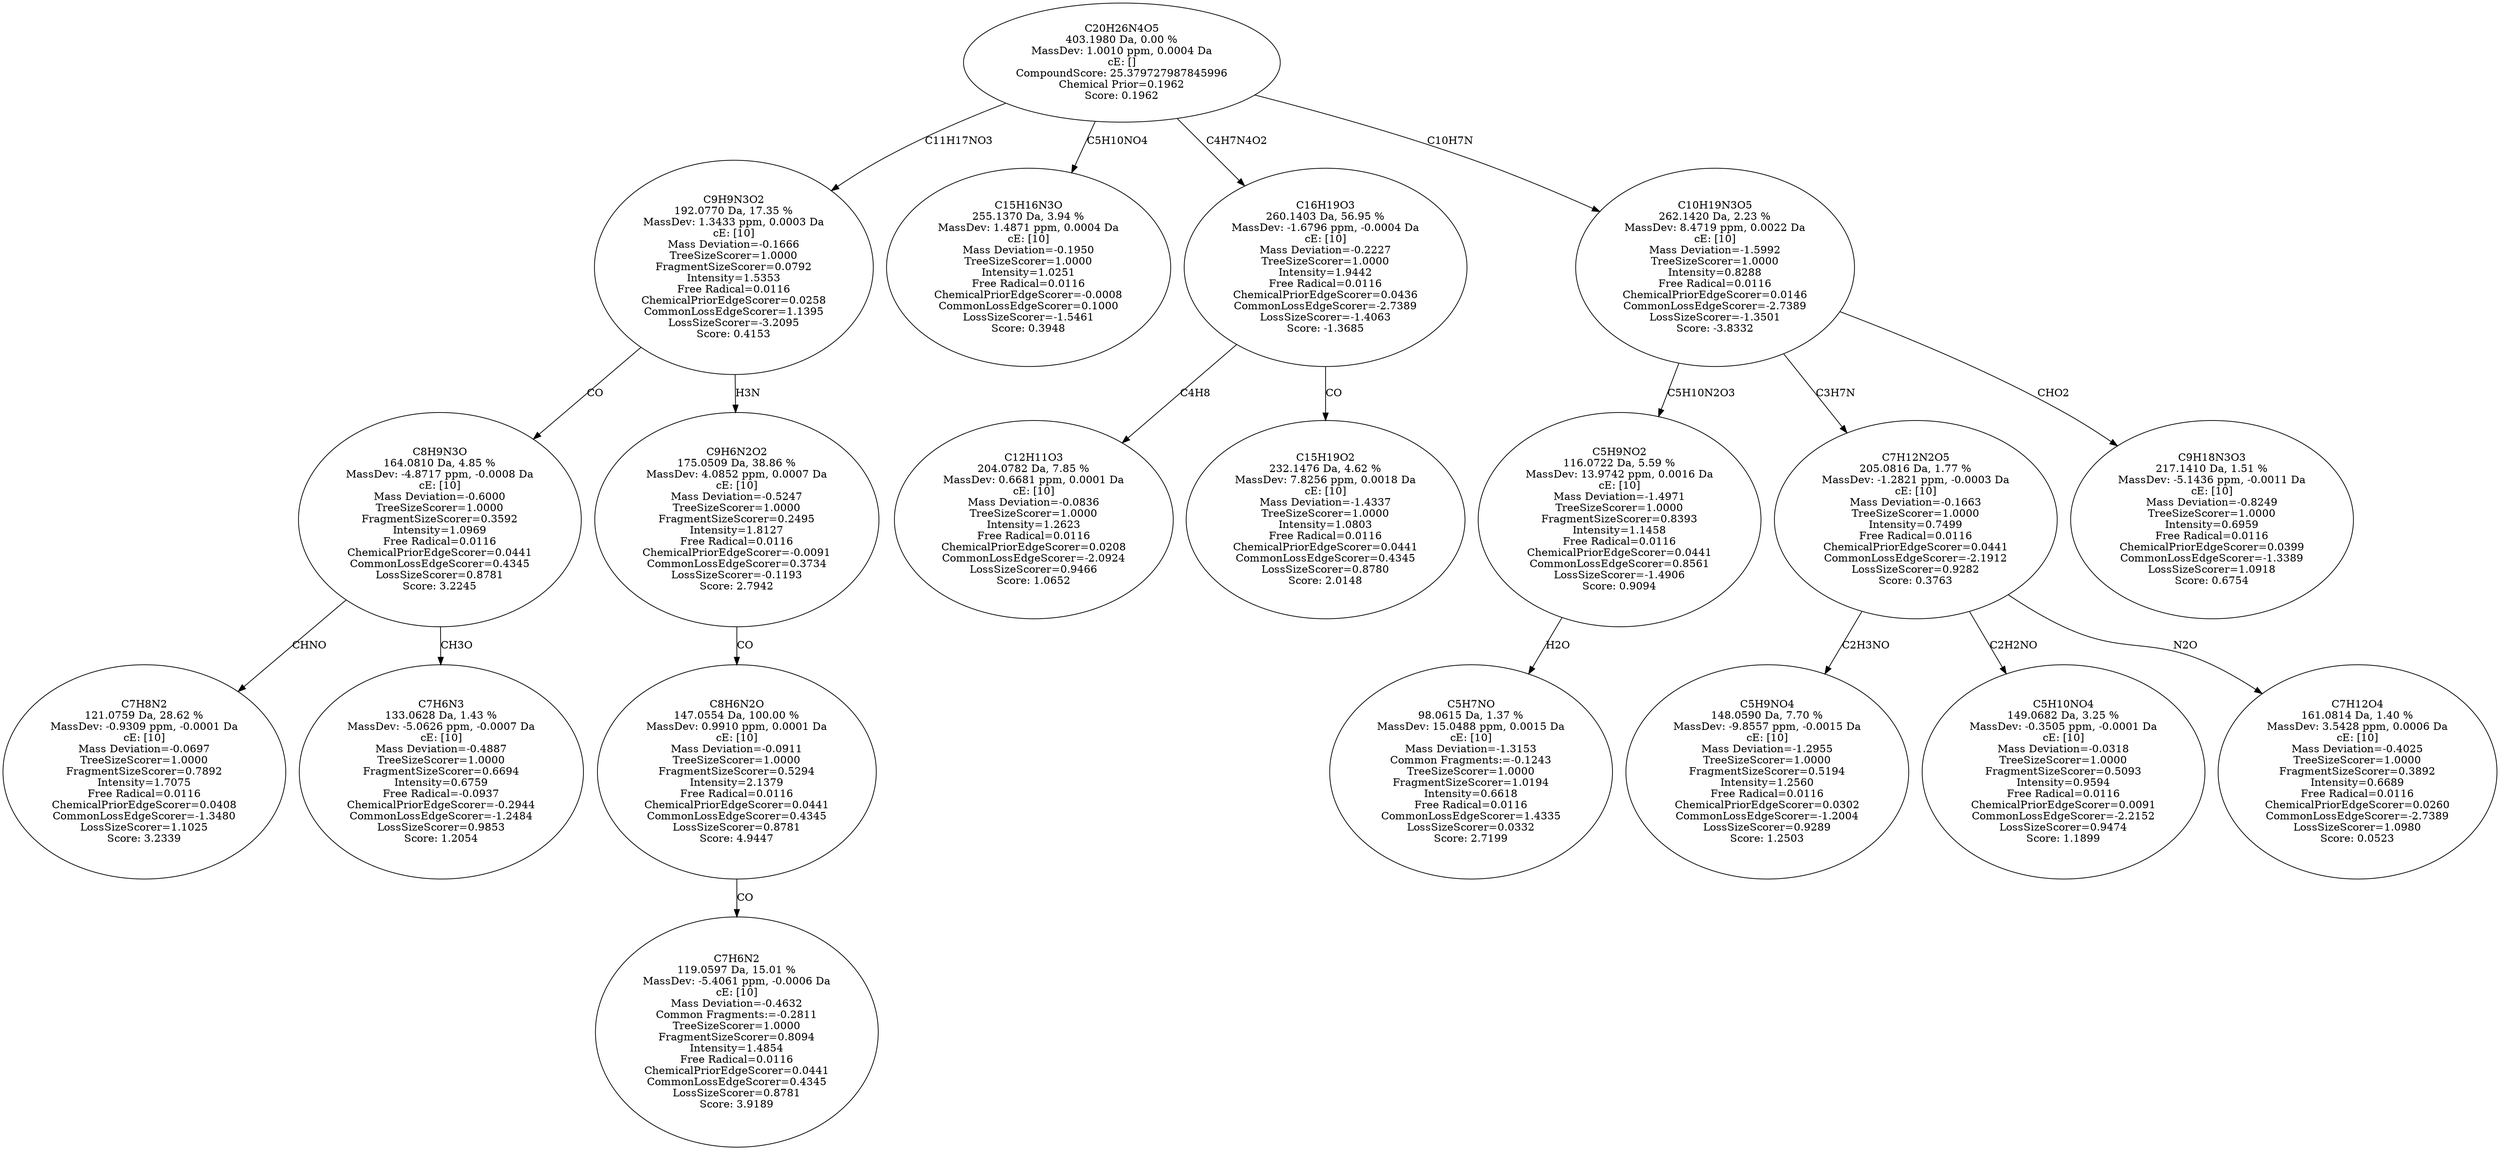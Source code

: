 strict digraph {
v1 [label="C7H8N2\n121.0759 Da, 28.62 %\nMassDev: -0.9309 ppm, -0.0001 Da\ncE: [10]\nMass Deviation=-0.0697\nTreeSizeScorer=1.0000\nFragmentSizeScorer=0.7892\nIntensity=1.7075\nFree Radical=0.0116\nChemicalPriorEdgeScorer=0.0408\nCommonLossEdgeScorer=-1.3480\nLossSizeScorer=1.1025\nScore: 3.2339"];
v2 [label="C7H6N3\n133.0628 Da, 1.43 %\nMassDev: -5.0626 ppm, -0.0007 Da\ncE: [10]\nMass Deviation=-0.4887\nTreeSizeScorer=1.0000\nFragmentSizeScorer=0.6694\nIntensity=0.6759\nFree Radical=-0.0937\nChemicalPriorEdgeScorer=-0.2944\nCommonLossEdgeScorer=-1.2484\nLossSizeScorer=0.9853\nScore: 1.2054"];
v3 [label="C8H9N3O\n164.0810 Da, 4.85 %\nMassDev: -4.8717 ppm, -0.0008 Da\ncE: [10]\nMass Deviation=-0.6000\nTreeSizeScorer=1.0000\nFragmentSizeScorer=0.3592\nIntensity=1.0969\nFree Radical=0.0116\nChemicalPriorEdgeScorer=0.0441\nCommonLossEdgeScorer=0.4345\nLossSizeScorer=0.8781\nScore: 3.2245"];
v4 [label="C7H6N2\n119.0597 Da, 15.01 %\nMassDev: -5.4061 ppm, -0.0006 Da\ncE: [10]\nMass Deviation=-0.4632\nCommon Fragments:=-0.2811\nTreeSizeScorer=1.0000\nFragmentSizeScorer=0.8094\nIntensity=1.4854\nFree Radical=0.0116\nChemicalPriorEdgeScorer=0.0441\nCommonLossEdgeScorer=0.4345\nLossSizeScorer=0.8781\nScore: 3.9189"];
v5 [label="C8H6N2O\n147.0554 Da, 100.00 %\nMassDev: 0.9910 ppm, 0.0001 Da\ncE: [10]\nMass Deviation=-0.0911\nTreeSizeScorer=1.0000\nFragmentSizeScorer=0.5294\nIntensity=2.1379\nFree Radical=0.0116\nChemicalPriorEdgeScorer=0.0441\nCommonLossEdgeScorer=0.4345\nLossSizeScorer=0.8781\nScore: 4.9447"];
v6 [label="C9H6N2O2\n175.0509 Da, 38.86 %\nMassDev: 4.0852 ppm, 0.0007 Da\ncE: [10]\nMass Deviation=-0.5247\nTreeSizeScorer=1.0000\nFragmentSizeScorer=0.2495\nIntensity=1.8127\nFree Radical=0.0116\nChemicalPriorEdgeScorer=-0.0091\nCommonLossEdgeScorer=0.3734\nLossSizeScorer=-0.1193\nScore: 2.7942"];
v7 [label="C9H9N3O2\n192.0770 Da, 17.35 %\nMassDev: 1.3433 ppm, 0.0003 Da\ncE: [10]\nMass Deviation=-0.1666\nTreeSizeScorer=1.0000\nFragmentSizeScorer=0.0792\nIntensity=1.5353\nFree Radical=0.0116\nChemicalPriorEdgeScorer=0.0258\nCommonLossEdgeScorer=1.1395\nLossSizeScorer=-3.2095\nScore: 0.4153"];
v8 [label="C15H16N3O\n255.1370 Da, 3.94 %\nMassDev: 1.4871 ppm, 0.0004 Da\ncE: [10]\nMass Deviation=-0.1950\nTreeSizeScorer=1.0000\nIntensity=1.0251\nFree Radical=0.0116\nChemicalPriorEdgeScorer=-0.0008\nCommonLossEdgeScorer=0.1000\nLossSizeScorer=-1.5461\nScore: 0.3948"];
v9 [label="C12H11O3\n204.0782 Da, 7.85 %\nMassDev: 0.6681 ppm, 0.0001 Da\ncE: [10]\nMass Deviation=-0.0836\nTreeSizeScorer=1.0000\nIntensity=1.2623\nFree Radical=0.0116\nChemicalPriorEdgeScorer=0.0208\nCommonLossEdgeScorer=-2.0924\nLossSizeScorer=0.9466\nScore: 1.0652"];
v10 [label="C15H19O2\n232.1476 Da, 4.62 %\nMassDev: 7.8256 ppm, 0.0018 Da\ncE: [10]\nMass Deviation=-1.4337\nTreeSizeScorer=1.0000\nIntensity=1.0803\nFree Radical=0.0116\nChemicalPriorEdgeScorer=0.0441\nCommonLossEdgeScorer=0.4345\nLossSizeScorer=0.8780\nScore: 2.0148"];
v11 [label="C16H19O3\n260.1403 Da, 56.95 %\nMassDev: -1.6796 ppm, -0.0004 Da\ncE: [10]\nMass Deviation=-0.2227\nTreeSizeScorer=1.0000\nIntensity=1.9442\nFree Radical=0.0116\nChemicalPriorEdgeScorer=0.0436\nCommonLossEdgeScorer=-2.7389\nLossSizeScorer=-1.4063\nScore: -1.3685"];
v12 [label="C5H7NO\n98.0615 Da, 1.37 %\nMassDev: 15.0488 ppm, 0.0015 Da\ncE: [10]\nMass Deviation=-1.3153\nCommon Fragments:=-0.1243\nTreeSizeScorer=1.0000\nFragmentSizeScorer=1.0194\nIntensity=0.6618\nFree Radical=0.0116\nCommonLossEdgeScorer=1.4335\nLossSizeScorer=0.0332\nScore: 2.7199"];
v13 [label="C5H9NO2\n116.0722 Da, 5.59 %\nMassDev: 13.9742 ppm, 0.0016 Da\ncE: [10]\nMass Deviation=-1.4971\nTreeSizeScorer=1.0000\nFragmentSizeScorer=0.8393\nIntensity=1.1458\nFree Radical=0.0116\nChemicalPriorEdgeScorer=0.0441\nCommonLossEdgeScorer=0.8561\nLossSizeScorer=-1.4906\nScore: 0.9094"];
v14 [label="C5H9NO4\n148.0590 Da, 7.70 %\nMassDev: -9.8557 ppm, -0.0015 Da\ncE: [10]\nMass Deviation=-1.2955\nTreeSizeScorer=1.0000\nFragmentSizeScorer=0.5194\nIntensity=1.2560\nFree Radical=0.0116\nChemicalPriorEdgeScorer=0.0302\nCommonLossEdgeScorer=-1.2004\nLossSizeScorer=0.9289\nScore: 1.2503"];
v15 [label="C5H10NO4\n149.0682 Da, 3.25 %\nMassDev: -0.3505 ppm, -0.0001 Da\ncE: [10]\nMass Deviation=-0.0318\nTreeSizeScorer=1.0000\nFragmentSizeScorer=0.5093\nIntensity=0.9594\nFree Radical=0.0116\nChemicalPriorEdgeScorer=0.0091\nCommonLossEdgeScorer=-2.2152\nLossSizeScorer=0.9474\nScore: 1.1899"];
v16 [label="C7H12O4\n161.0814 Da, 1.40 %\nMassDev: 3.5428 ppm, 0.0006 Da\ncE: [10]\nMass Deviation=-0.4025\nTreeSizeScorer=1.0000\nFragmentSizeScorer=0.3892\nIntensity=0.6689\nFree Radical=0.0116\nChemicalPriorEdgeScorer=0.0260\nCommonLossEdgeScorer=-2.7389\nLossSizeScorer=1.0980\nScore: 0.0523"];
v17 [label="C7H12N2O5\n205.0816 Da, 1.77 %\nMassDev: -1.2821 ppm, -0.0003 Da\ncE: [10]\nMass Deviation=-0.1663\nTreeSizeScorer=1.0000\nIntensity=0.7499\nFree Radical=0.0116\nChemicalPriorEdgeScorer=0.0441\nCommonLossEdgeScorer=-2.1912\nLossSizeScorer=0.9282\nScore: 0.3763"];
v18 [label="C9H18N3O3\n217.1410 Da, 1.51 %\nMassDev: -5.1436 ppm, -0.0011 Da\ncE: [10]\nMass Deviation=-0.8249\nTreeSizeScorer=1.0000\nIntensity=0.6959\nFree Radical=0.0116\nChemicalPriorEdgeScorer=0.0399\nCommonLossEdgeScorer=-1.3389\nLossSizeScorer=1.0918\nScore: 0.6754"];
v19 [label="C10H19N3O5\n262.1420 Da, 2.23 %\nMassDev: 8.4719 ppm, 0.0022 Da\ncE: [10]\nMass Deviation=-1.5992\nTreeSizeScorer=1.0000\nIntensity=0.8288\nFree Radical=0.0116\nChemicalPriorEdgeScorer=0.0146\nCommonLossEdgeScorer=-2.7389\nLossSizeScorer=-1.3501\nScore: -3.8332"];
v20 [label="C20H26N4O5\n403.1980 Da, 0.00 %\nMassDev: 1.0010 ppm, 0.0004 Da\ncE: []\nCompoundScore: 25.379727987845996\nChemical Prior=0.1962\nScore: 0.1962"];
v3 -> v1 [label="CHNO"];
v3 -> v2 [label="CH3O"];
v7 -> v3 [label="CO"];
v5 -> v4 [label="CO"];
v6 -> v5 [label="CO"];
v7 -> v6 [label="H3N"];
v20 -> v7 [label="C11H17NO3"];
v20 -> v8 [label="C5H10NO4"];
v11 -> v9 [label="C4H8"];
v11 -> v10 [label="CO"];
v20 -> v11 [label="C4H7N4O2"];
v13 -> v12 [label="H2O"];
v19 -> v13 [label="C5H10N2O3"];
v17 -> v14 [label="C2H3NO"];
v17 -> v15 [label="C2H2NO"];
v17 -> v16 [label="N2O"];
v19 -> v17 [label="C3H7N"];
v19 -> v18 [label="CHO2"];
v20 -> v19 [label="C10H7N"];
}